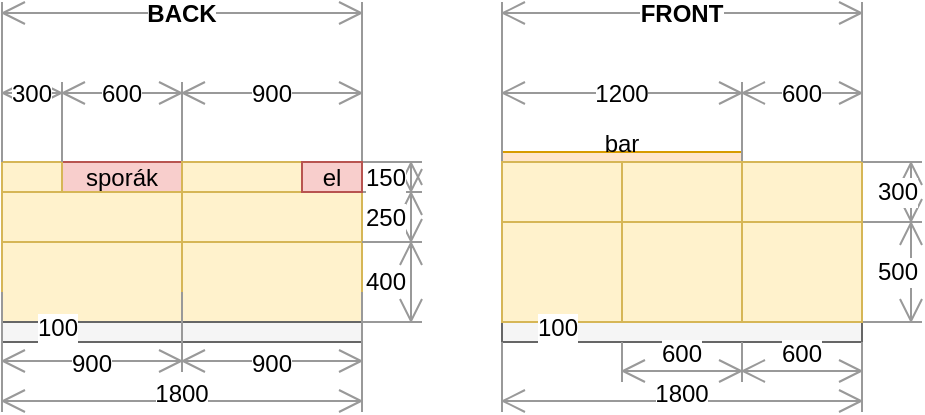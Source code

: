 <mxfile version="20.3.0" type="device" pages="2"><diagram id="vtQquzI4iVmjjQQ1tL-T" name="Page-1"><mxGraphModel dx="670" dy="401" grid="1" gridSize="10" guides="1" tooltips="1" connect="1" arrows="1" fold="1" page="1" pageScale="1" pageWidth="1600" pageHeight="900" math="0" shadow="0"><root><mxCell id="0"/><mxCell id="1" parent="0"/><mxCell id="2urZ8mg2sL26XIAETGLD-2" value="" style="rounded=0;whiteSpace=wrap;html=1;strokeColor=#666666;fillColor=#f5f5f5;fontColor=#333333;" parent="1" vertex="1"><mxGeometry x="390" y="160" width="180" height="90" as="geometry"/></mxCell><mxCell id="2urZ8mg2sL26XIAETGLD-17" value="" style="rounded=0;whiteSpace=wrap;html=1;fillColor=#fff2cc;strokeColor=#d6b656;" parent="1" vertex="1"><mxGeometry x="480" y="200" width="90" height="40" as="geometry"/></mxCell><mxCell id="2urZ8mg2sL26XIAETGLD-9" value="" style="rounded=0;whiteSpace=wrap;html=1;fillColor=#fff2cc;strokeColor=#d6b656;" parent="1" vertex="1"><mxGeometry x="390" y="200" width="90" height="40" as="geometry"/></mxCell><mxCell id="2urZ8mg2sL26XIAETGLD-11" value="" style="rounded=0;whiteSpace=wrap;html=1;strokeColor=#666666;fillColor=#f5f5f5;fontColor=#333333;" parent="1" vertex="1"><mxGeometry x="390" y="240" width="180" height="10" as="geometry"/></mxCell><mxCell id="2urZ8mg2sL26XIAETGLD-4" value="sporák" style="rounded=0;whiteSpace=wrap;html=1;fillColor=#f8cecc;strokeColor=#b85450;" parent="1" vertex="1"><mxGeometry x="420" y="160" width="60" height="15" as="geometry"/></mxCell><mxCell id="2urZ8mg2sL26XIAETGLD-6" value="" style="rounded=0;whiteSpace=wrap;html=1;fillColor=#fff2cc;strokeColor=#d6b656;" parent="1" vertex="1"><mxGeometry x="480" y="160" width="90" height="15" as="geometry"/></mxCell><mxCell id="2urZ8mg2sL26XIAETGLD-7" value="" style="rounded=0;whiteSpace=wrap;html=1;fillColor=#fff2cc;strokeColor=#d6b656;" parent="1" vertex="1"><mxGeometry x="480" y="175" width="90" height="25" as="geometry"/></mxCell><mxCell id="2urZ8mg2sL26XIAETGLD-14" value="" style="rounded=0;whiteSpace=wrap;html=1;fillColor=#fff2cc;strokeColor=#d6b656;" parent="1" vertex="1"><mxGeometry x="390" y="160" width="30" height="15" as="geometry"/></mxCell><mxCell id="2urZ8mg2sL26XIAETGLD-15" value="" style="rounded=0;whiteSpace=wrap;html=1;fillColor=#fff2cc;strokeColor=#d6b656;" parent="1" vertex="1"><mxGeometry x="390" y="175" width="90" height="25" as="geometry"/></mxCell><mxCell id="2urZ8mg2sL26XIAETGLD-18" value="1800" style="shape=dimension;direction=east;whiteSpace=wrap;html=1;align=center;points=[];verticalAlign=bottom;spacingTop=-8;labelBackgroundColor=#ffffff;strokeColor=#999999;" parent="1" vertex="1"><mxGeometry x="390" y="250" width="180" height="35" as="geometry"/></mxCell><mxCell id="2urZ8mg2sL26XIAETGLD-10" value="100" style="shape=dimension;direction=south;whiteSpace=wrap;html=1;align=right;points=[];verticalAlign=middle;labelBackgroundColor=#ffffff;strokeColor=none;" parent="1" vertex="1"><mxGeometry x="390" y="235" width="40" height="15" as="geometry"/></mxCell><mxCell id="2urZ8mg2sL26XIAETGLD-20" value="900" style="shape=dimension;direction=west;whiteSpace=wrap;html=1;align=center;points=[];verticalAlign=top;spacingTop=-8;labelBackgroundColor=#ffffff;strokeColor=#999999;" parent="1" vertex="1"><mxGeometry x="480" y="120" width="90" height="40" as="geometry"/></mxCell><mxCell id="2urZ8mg2sL26XIAETGLD-21" value="300" style="shape=dimension;direction=west;whiteSpace=wrap;html=1;align=center;points=[];verticalAlign=top;spacingTop=-8;labelBackgroundColor=#ffffff;strokeColor=#999999;" parent="1" vertex="1"><mxGeometry x="390" y="120" width="30" height="40" as="geometry"/></mxCell><mxCell id="2urZ8mg2sL26XIAETGLD-22" value="600" style="shape=dimension;direction=west;whiteSpace=wrap;html=1;align=center;points=[];verticalAlign=top;spacingTop=-8;labelBackgroundColor=#ffffff;strokeColor=#999999;" parent="1" vertex="1"><mxGeometry x="420" y="120" width="60" height="40" as="geometry"/></mxCell><mxCell id="2urZ8mg2sL26XIAETGLD-23" value="400" style="shape=dimension;direction=north;whiteSpace=wrap;html=1;align=left;points=[];verticalAlign=middle;labelBackgroundColor=#ffffff;strokeColor=#999999;" parent="1" vertex="1"><mxGeometry x="570" y="200" width="30" height="40" as="geometry"/></mxCell><mxCell id="2urZ8mg2sL26XIAETGLD-24" value="250" style="shape=dimension;direction=north;whiteSpace=wrap;html=1;align=left;points=[];verticalAlign=middle;labelBackgroundColor=#ffffff;strokeColor=#999999;" parent="1" vertex="1"><mxGeometry x="570" y="175" width="30" height="25" as="geometry"/></mxCell><mxCell id="2urZ8mg2sL26XIAETGLD-25" value="150" style="shape=dimension;direction=north;whiteSpace=wrap;html=1;align=left;points=[];verticalAlign=middle;labelBackgroundColor=#ffffff;strokeColor=#999999;" parent="1" vertex="1"><mxGeometry x="570" y="160" width="30" height="15" as="geometry"/></mxCell><mxCell id="2urZ8mg2sL26XIAETGLD-26" value="BACK" style="shape=dimension;direction=west;whiteSpace=wrap;html=1;align=center;points=[];verticalAlign=top;spacingTop=-8;labelBackgroundColor=#ffffff;strokeColor=#999999;fontStyle=1" parent="1" vertex="1"><mxGeometry x="390" y="80" width="180" height="40" as="geometry"/></mxCell><mxCell id="2urZ8mg2sL26XIAETGLD-27" value="" style="rounded=0;whiteSpace=wrap;html=1;strokeColor=#666666;fillColor=#f5f5f5;fontColor=#333333;" parent="1" vertex="1"><mxGeometry x="640" y="160" width="180" height="90" as="geometry"/></mxCell><mxCell id="2urZ8mg2sL26XIAETGLD-32" value="" style="rounded=0;whiteSpace=wrap;html=1;strokeColor=#666666;fillColor=#f5f5f5;fontColor=#333333;" parent="1" vertex="1"><mxGeometry x="640" y="240" width="180" height="10" as="geometry"/></mxCell><mxCell id="2urZ8mg2sL26XIAETGLD-38" value="1800" style="shape=dimension;direction=east;whiteSpace=wrap;html=1;align=center;points=[];verticalAlign=bottom;spacingTop=-8;labelBackgroundColor=#ffffff;strokeColor=#999999;" parent="1" vertex="1"><mxGeometry x="640" y="250" width="180" height="35" as="geometry"/></mxCell><mxCell id="2urZ8mg2sL26XIAETGLD-40" value="600" style="shape=dimension;direction=east;whiteSpace=wrap;html=1;align=center;points=[];verticalAlign=top;spacingTop=-8;labelBackgroundColor=#ffffff;strokeColor=#999999;" parent="1" vertex="1"><mxGeometry x="700" y="250" width="60" height="20" as="geometry"/></mxCell><mxCell id="2urZ8mg2sL26XIAETGLD-43" value="500" style="shape=dimension;direction=north;whiteSpace=wrap;html=1;align=right;points=[];verticalAlign=middle;labelBackgroundColor=#ffffff;strokeColor=#999999;" parent="1" vertex="1"><mxGeometry x="810" y="190" width="40" height="50" as="geometry"/></mxCell><mxCell id="2urZ8mg2sL26XIAETGLD-44" value="300" style="shape=dimension;direction=north;whiteSpace=wrap;html=1;align=right;points=[];verticalAlign=middle;labelBackgroundColor=#ffffff;strokeColor=#999999;" parent="1" vertex="1"><mxGeometry x="820" y="160" width="30" height="30" as="geometry"/></mxCell><mxCell id="2urZ8mg2sL26XIAETGLD-46" value="FRONT" style="shape=dimension;direction=west;whiteSpace=wrap;html=1;align=center;points=[];verticalAlign=top;spacingTop=-8;labelBackgroundColor=#ffffff;strokeColor=#999999;fontStyle=1" parent="1" vertex="1"><mxGeometry x="640" y="80" width="180" height="40" as="geometry"/></mxCell><mxCell id="2urZ8mg2sL26XIAETGLD-47" value="" style="rounded=0;whiteSpace=wrap;html=1;fillColor=#fff2cc;strokeColor=#d6b656;" parent="1" vertex="1"><mxGeometry x="700" y="190" width="60" height="50" as="geometry"/></mxCell><mxCell id="2urZ8mg2sL26XIAETGLD-48" value="bar" style="rounded=0;whiteSpace=wrap;html=1;fillColor=#ffe6cc;strokeColor=#d79b00;verticalAlign=bottom;" parent="1" vertex="1"><mxGeometry x="640" y="155" width="120" height="5" as="geometry"/></mxCell><mxCell id="2urZ8mg2sL26XIAETGLD-50" value="" style="rounded=0;whiteSpace=wrap;html=1;fillColor=#fff2cc;strokeColor=#d6b656;" parent="1" vertex="1"><mxGeometry x="760" y="190" width="60" height="50" as="geometry"/></mxCell><mxCell id="2urZ8mg2sL26XIAETGLD-51" value="" style="rounded=0;whiteSpace=wrap;html=1;fillColor=#fff2cc;strokeColor=#d6b656;" parent="1" vertex="1"><mxGeometry x="760" y="160" width="60" height="30" as="geometry"/></mxCell><mxCell id="2urZ8mg2sL26XIAETGLD-53" value="1200" style="shape=dimension;direction=west;whiteSpace=wrap;html=1;align=center;points=[];verticalAlign=top;spacingTop=-8;labelBackgroundColor=#ffffff;strokeColor=#999999;" parent="1" vertex="1"><mxGeometry x="640" y="120" width="120" height="40" as="geometry"/></mxCell><mxCell id="2urZ8mg2sL26XIAETGLD-54" value="600" style="shape=dimension;direction=west;whiteSpace=wrap;html=1;align=center;points=[];verticalAlign=top;spacingTop=-8;labelBackgroundColor=#ffffff;strokeColor=#999999;" parent="1" vertex="1"><mxGeometry x="760" y="120" width="60" height="40" as="geometry"/></mxCell><mxCell id="2urZ8mg2sL26XIAETGLD-57" value="" style="rounded=0;whiteSpace=wrap;html=1;fillColor=#fff2cc;strokeColor=#d6b656;" parent="1" vertex="1"><mxGeometry x="700" y="160" width="60" height="30" as="geometry"/></mxCell><mxCell id="2urZ8mg2sL26XIAETGLD-58" value="600" style="shape=dimension;direction=east;whiteSpace=wrap;html=1;align=center;points=[];verticalAlign=top;spacingTop=-8;labelBackgroundColor=#ffffff;strokeColor=#999999;" parent="1" vertex="1"><mxGeometry x="760" y="250" width="60" height="20" as="geometry"/></mxCell><mxCell id="kspM_XgKw-Lj2Eqy4FfD-1" value="" style="rounded=0;whiteSpace=wrap;html=1;fillColor=#fff2cc;strokeColor=#d6b656;" parent="1" vertex="1"><mxGeometry x="640" y="190" width="60" height="50" as="geometry"/></mxCell><mxCell id="kspM_XgKw-Lj2Eqy4FfD-2" value="" style="rounded=0;whiteSpace=wrap;html=1;fillColor=#fff2cc;strokeColor=#d6b656;" parent="1" vertex="1"><mxGeometry x="640" y="160" width="60" height="30" as="geometry"/></mxCell><mxCell id="2urZ8mg2sL26XIAETGLD-39" value="100" style="shape=dimension;direction=south;whiteSpace=wrap;html=1;align=right;points=[];verticalAlign=middle;labelBackgroundColor=#ffffff;strokeColor=none;" parent="1" vertex="1"><mxGeometry x="640" y="235" width="40" height="15" as="geometry"/></mxCell><mxCell id="nu5nysBsOnQuixbWcvyn-1" value="" style="rounded=0;whiteSpace=wrap;html=1;fillColor=#fff2cc;strokeColor=#d6b656;" vertex="1" parent="1"><mxGeometry x="480" y="160" width="60" height="15" as="geometry"/></mxCell><mxCell id="nu5nysBsOnQuixbWcvyn-2" value="el" style="rounded=0;whiteSpace=wrap;html=1;fillColor=#f8cecc;strokeColor=#b85450;" vertex="1" parent="1"><mxGeometry x="540" y="160" width="30" height="15" as="geometry"/></mxCell><mxCell id="nu5nysBsOnQuixbWcvyn-3" value="900" style="shape=dimension;whiteSpace=wrap;html=1;align=center;points=[];verticalAlign=bottom;spacingBottom=-5;labelBackgroundColor=#ffffff;strokeColor=#999999;" vertex="1" parent="1"><mxGeometry x="390" y="225" width="90" height="40" as="geometry"/></mxCell><mxCell id="nu5nysBsOnQuixbWcvyn-4" value="900" style="shape=dimension;whiteSpace=wrap;html=1;align=center;points=[];verticalAlign=bottom;spacingBottom=-5;labelBackgroundColor=#ffffff;strokeColor=#999999;" vertex="1" parent="1"><mxGeometry x="480" y="225" width="90" height="40" as="geometry"/></mxCell></root></mxGraphModel></diagram><diagram id="L5rBSp7bRoq4z7UORKjj" name="Page-2"><mxGraphModel dx="1408" dy="843" grid="1" gridSize="10" guides="1" tooltips="1" connect="1" arrows="1" fold="1" page="1" pageScale="1" pageWidth="1600" pageHeight="900" math="0" shadow="0"><root><mxCell id="0"/><mxCell id="1" parent="0"/><mxCell id="6nWhJLg8qDBigDTSz36S-1" value="" style="rounded=0;whiteSpace=wrap;html=1;fillColor=#f5f5f5;fontColor=#333333;strokeColor=#666666;" vertex="1" parent="1"><mxGeometry x="290" y="290" width="320" height="160" as="geometry"/></mxCell><mxCell id="6nWhJLg8qDBigDTSz36S-2" value="" style="rounded=0;whiteSpace=wrap;html=1;fillColor=#f5f5f5;fontColor=#333333;strokeColor=#666666;" vertex="1" parent="1"><mxGeometry x="290" y="110" width="320" height="160" as="geometry"/></mxCell><mxCell id="6nWhJLg8qDBigDTSz36S-3" value="" style="rounded=0;whiteSpace=wrap;html=1;fillColor=#fff2cc;strokeColor=#d6b656;" vertex="1" parent="1"><mxGeometry x="290" y="110" width="180" height="120" as="geometry"/></mxCell><mxCell id="6nWhJLg8qDBigDTSz36S-4" value="" style="rounded=0;whiteSpace=wrap;html=1;fillColor=#fff2cc;strokeColor=#d6b656;" vertex="1" parent="1"><mxGeometry x="289" y="289" width="240" height="65" as="geometry"/></mxCell><mxCell id="6nWhJLg8qDBigDTSz36S-5" value="" style="rounded=0;whiteSpace=wrap;html=1;fillColor=#fff2cc;strokeColor=#d6b656;" vertex="1" parent="1"><mxGeometry x="291" y="355" width="240" height="55" as="geometry"/></mxCell><mxCell id="6nWhJLg8qDBigDTSz36S-6" value="" style="rounded=0;whiteSpace=wrap;html=1;fillColor=#fff2cc;strokeColor=#d6b656;direction=south;" vertex="1" parent="1"><mxGeometry x="480" y="110" width="35" height="152" as="geometry"/></mxCell><mxCell id="6nWhJLg8qDBigDTSz36S-7" value="" style="rounded=0;whiteSpace=wrap;html=1;fillColor=#fff2cc;strokeColor=#d6b656;direction=south;" vertex="1" parent="1"><mxGeometry x="525" y="110" width="35" height="152" as="geometry"/></mxCell><mxCell id="6nWhJLg8qDBigDTSz36S-8" value="" style="rounded=0;whiteSpace=wrap;html=1;fillColor=#fff2cc;strokeColor=#d6b656;direction=south;" vertex="1" parent="1"><mxGeometry x="568" y="110" width="35" height="152" as="geometry"/></mxCell><mxCell id="6nWhJLg8qDBigDTSz36S-9" value="" style="rounded=0;whiteSpace=wrap;html=1;fillColor=#fff2cc;strokeColor=#d6b656;direction=south;" vertex="1" parent="1"><mxGeometry x="533" y="290" width="35" height="152" as="geometry"/></mxCell><mxCell id="6nWhJLg8qDBigDTSz36S-10" value="" style="rounded=0;whiteSpace=wrap;html=1;fillColor=#fff2cc;strokeColor=#d6b656;direction=south;" vertex="1" parent="1"><mxGeometry x="572" y="290" width="35" height="152" as="geometry"/></mxCell></root></mxGraphModel></diagram></mxfile>